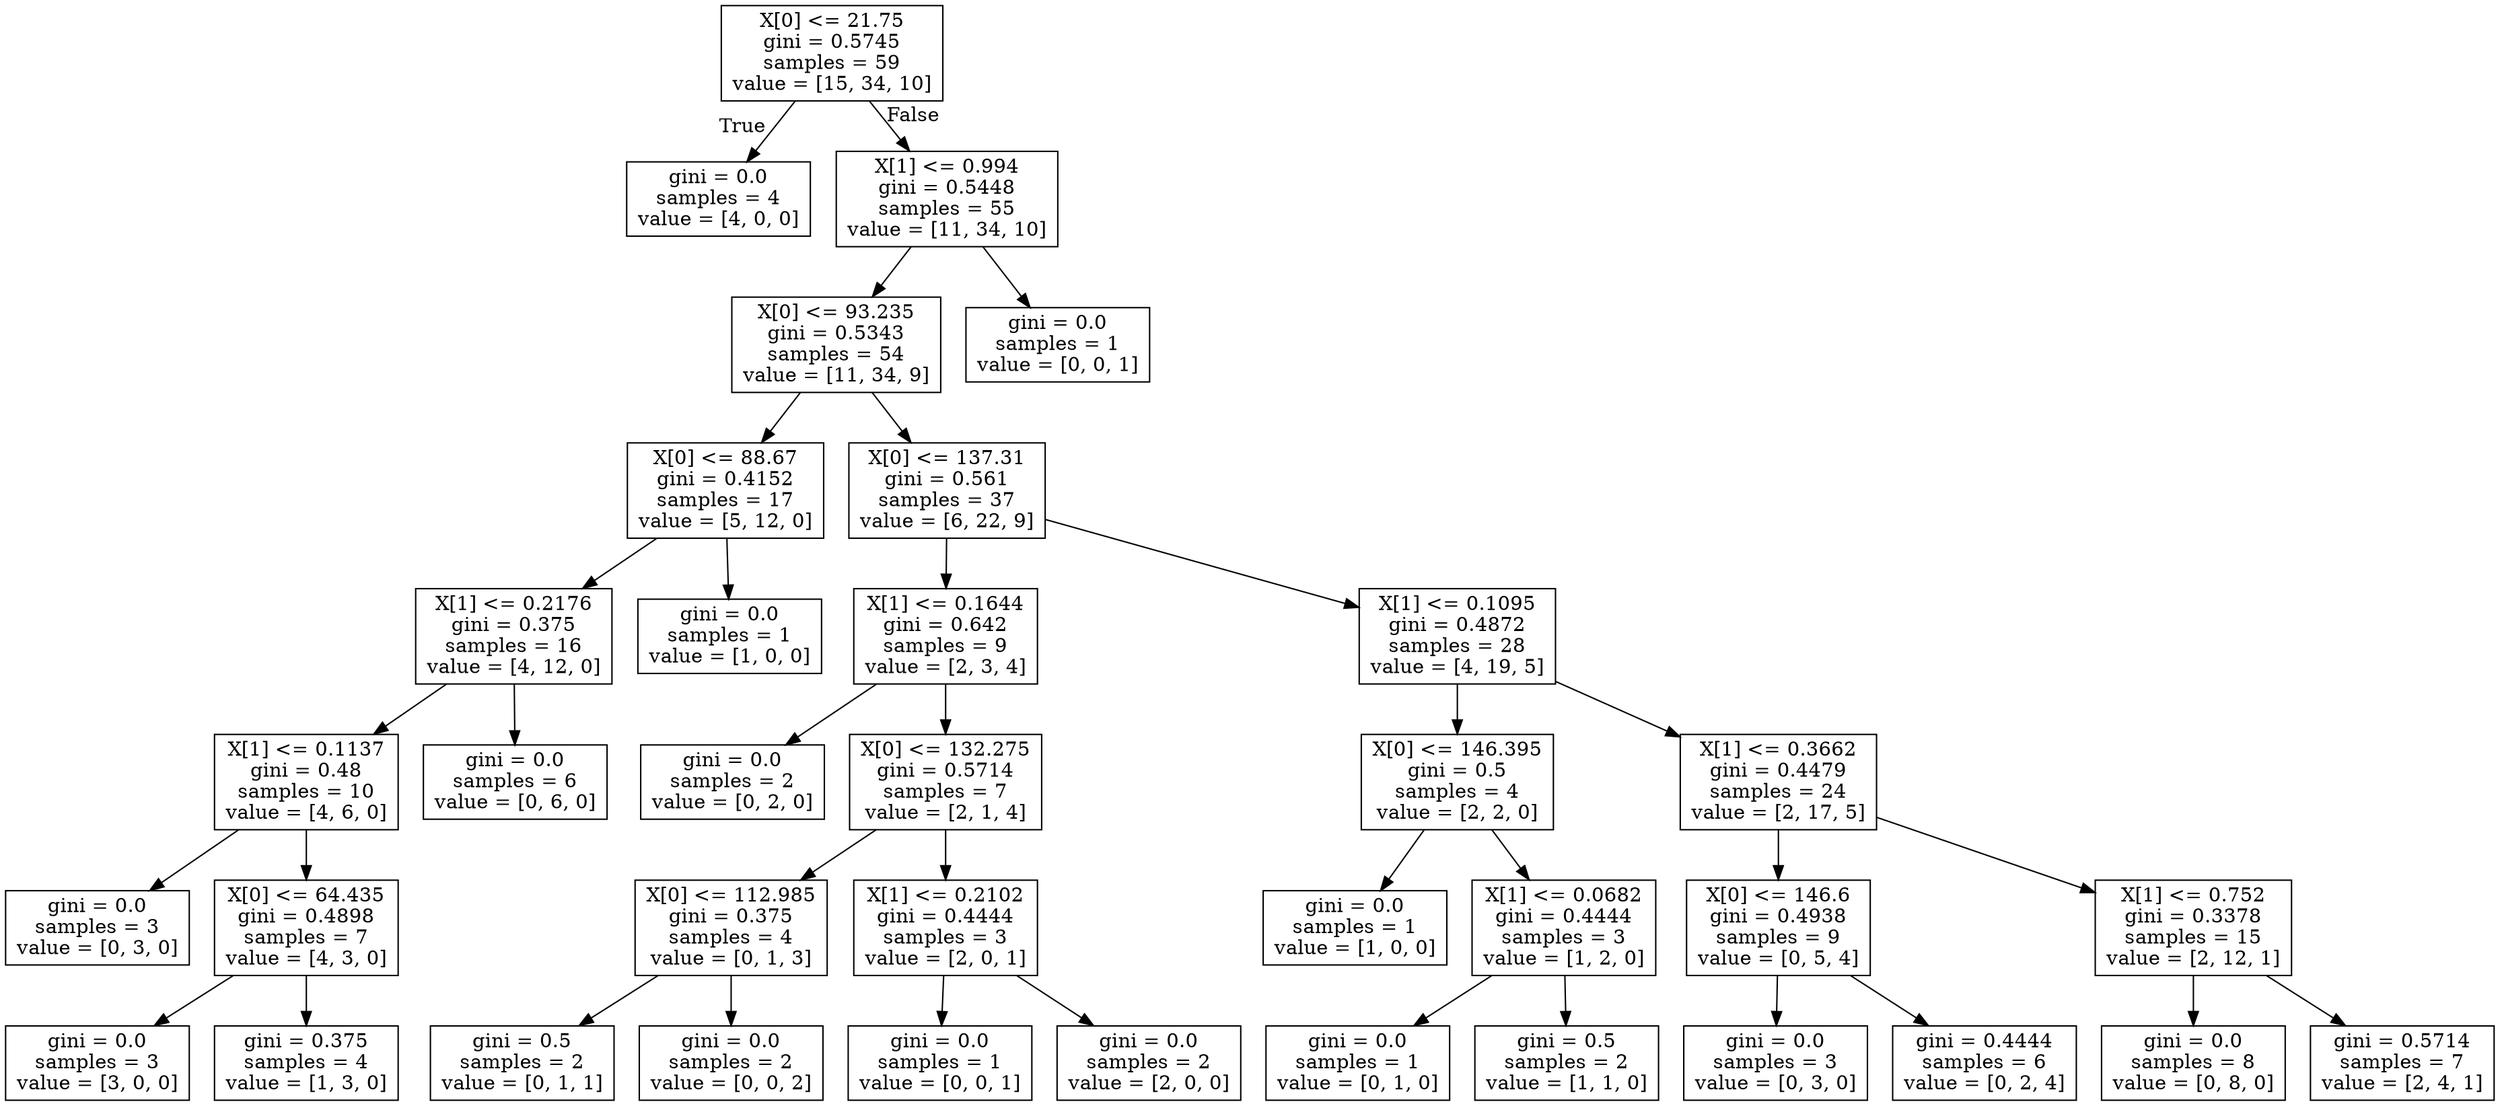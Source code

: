 digraph Tree {
node [shape=box] ;
0 [label="X[0] <= 21.75\ngini = 0.5745\nsamples = 59\nvalue = [15, 34, 10]"] ;
1 [label="gini = 0.0\nsamples = 4\nvalue = [4, 0, 0]"] ;
0 -> 1 [labeldistance=2.5, labelangle=45, headlabel="True"] ;
2 [label="X[1] <= 0.994\ngini = 0.5448\nsamples = 55\nvalue = [11, 34, 10]"] ;
0 -> 2 [labeldistance=2.5, labelangle=-45, headlabel="False"] ;
3 [label="X[0] <= 93.235\ngini = 0.5343\nsamples = 54\nvalue = [11, 34, 9]"] ;
2 -> 3 ;
4 [label="X[0] <= 88.67\ngini = 0.4152\nsamples = 17\nvalue = [5, 12, 0]"] ;
3 -> 4 ;
5 [label="X[1] <= 0.2176\ngini = 0.375\nsamples = 16\nvalue = [4, 12, 0]"] ;
4 -> 5 ;
6 [label="X[1] <= 0.1137\ngini = 0.48\nsamples = 10\nvalue = [4, 6, 0]"] ;
5 -> 6 ;
7 [label="gini = 0.0\nsamples = 3\nvalue = [0, 3, 0]"] ;
6 -> 7 ;
8 [label="X[0] <= 64.435\ngini = 0.4898\nsamples = 7\nvalue = [4, 3, 0]"] ;
6 -> 8 ;
9 [label="gini = 0.0\nsamples = 3\nvalue = [3, 0, 0]"] ;
8 -> 9 ;
10 [label="gini = 0.375\nsamples = 4\nvalue = [1, 3, 0]"] ;
8 -> 10 ;
11 [label="gini = 0.0\nsamples = 6\nvalue = [0, 6, 0]"] ;
5 -> 11 ;
12 [label="gini = 0.0\nsamples = 1\nvalue = [1, 0, 0]"] ;
4 -> 12 ;
13 [label="X[0] <= 137.31\ngini = 0.561\nsamples = 37\nvalue = [6, 22, 9]"] ;
3 -> 13 ;
14 [label="X[1] <= 0.1644\ngini = 0.642\nsamples = 9\nvalue = [2, 3, 4]"] ;
13 -> 14 ;
15 [label="gini = 0.0\nsamples = 2\nvalue = [0, 2, 0]"] ;
14 -> 15 ;
16 [label="X[0] <= 132.275\ngini = 0.5714\nsamples = 7\nvalue = [2, 1, 4]"] ;
14 -> 16 ;
17 [label="X[0] <= 112.985\ngini = 0.375\nsamples = 4\nvalue = [0, 1, 3]"] ;
16 -> 17 ;
18 [label="gini = 0.5\nsamples = 2\nvalue = [0, 1, 1]"] ;
17 -> 18 ;
19 [label="gini = 0.0\nsamples = 2\nvalue = [0, 0, 2]"] ;
17 -> 19 ;
20 [label="X[1] <= 0.2102\ngini = 0.4444\nsamples = 3\nvalue = [2, 0, 1]"] ;
16 -> 20 ;
21 [label="gini = 0.0\nsamples = 1\nvalue = [0, 0, 1]"] ;
20 -> 21 ;
22 [label="gini = 0.0\nsamples = 2\nvalue = [2, 0, 0]"] ;
20 -> 22 ;
23 [label="X[1] <= 0.1095\ngini = 0.4872\nsamples = 28\nvalue = [4, 19, 5]"] ;
13 -> 23 ;
24 [label="X[0] <= 146.395\ngini = 0.5\nsamples = 4\nvalue = [2, 2, 0]"] ;
23 -> 24 ;
25 [label="gini = 0.0\nsamples = 1\nvalue = [1, 0, 0]"] ;
24 -> 25 ;
26 [label="X[1] <= 0.0682\ngini = 0.4444\nsamples = 3\nvalue = [1, 2, 0]"] ;
24 -> 26 ;
27 [label="gini = 0.0\nsamples = 1\nvalue = [0, 1, 0]"] ;
26 -> 27 ;
28 [label="gini = 0.5\nsamples = 2\nvalue = [1, 1, 0]"] ;
26 -> 28 ;
29 [label="X[1] <= 0.3662\ngini = 0.4479\nsamples = 24\nvalue = [2, 17, 5]"] ;
23 -> 29 ;
30 [label="X[0] <= 146.6\ngini = 0.4938\nsamples = 9\nvalue = [0, 5, 4]"] ;
29 -> 30 ;
31 [label="gini = 0.0\nsamples = 3\nvalue = [0, 3, 0]"] ;
30 -> 31 ;
32 [label="gini = 0.4444\nsamples = 6\nvalue = [0, 2, 4]"] ;
30 -> 32 ;
33 [label="X[1] <= 0.752\ngini = 0.3378\nsamples = 15\nvalue = [2, 12, 1]"] ;
29 -> 33 ;
34 [label="gini = 0.0\nsamples = 8\nvalue = [0, 8, 0]"] ;
33 -> 34 ;
35 [label="gini = 0.5714\nsamples = 7\nvalue = [2, 4, 1]"] ;
33 -> 35 ;
36 [label="gini = 0.0\nsamples = 1\nvalue = [0, 0, 1]"] ;
2 -> 36 ;
}